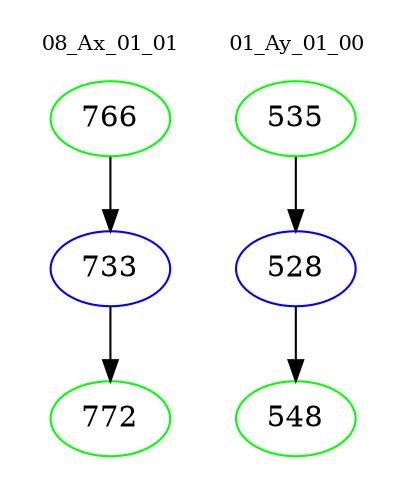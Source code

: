 digraph{
subgraph cluster_0 {
color = white
label = "08_Ax_01_01";
fontsize=10;
T0_766 [label="766", color="green"]
T0_766 -> T0_733 [color="black"]
T0_733 [label="733", color="blue"]
T0_733 -> T0_772 [color="black"]
T0_772 [label="772", color="green"]
}
subgraph cluster_1 {
color = white
label = "01_Ay_01_00";
fontsize=10;
T1_535 [label="535", color="green"]
T1_535 -> T1_528 [color="black"]
T1_528 [label="528", color="blue"]
T1_528 -> T1_548 [color="black"]
T1_548 [label="548", color="green"]
}
}
